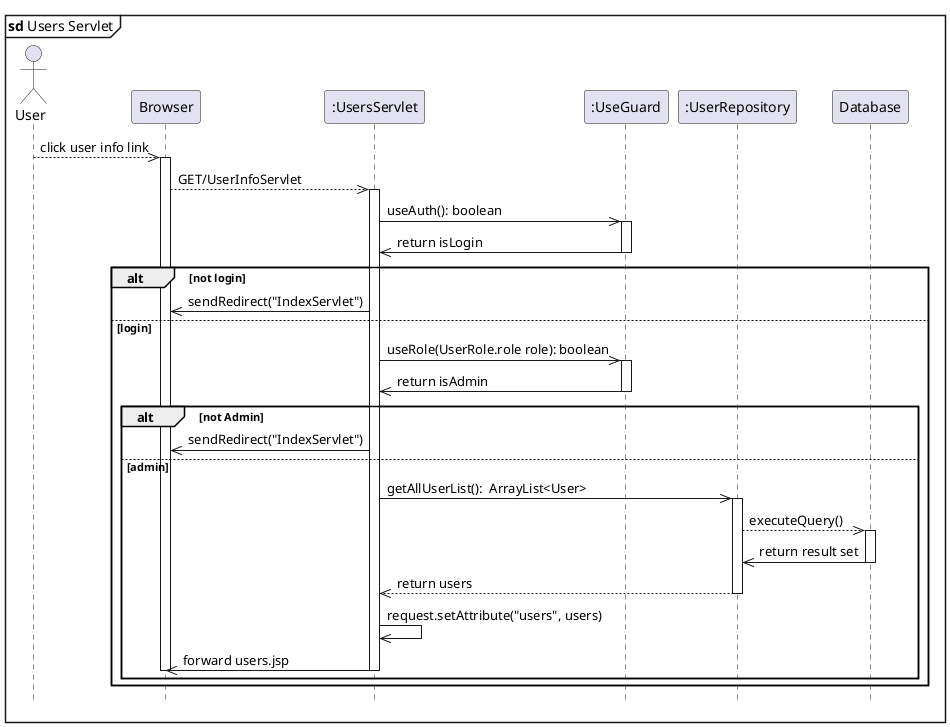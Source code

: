 @startuml users

hide footbox
mainframe <b>sd</b> Users Servlet
actor User
participant "Browser" as Browser
participant ":UsersServlet" as UsersServlet
participant ":UseGuard" as UseGuard
participant ":UserRepository" as UserRepository
participant "Database" as Database

User -->> Browser: click user info link
activate Browser    
    Browser -->> UsersServlet :  GET/UserInfoServlet
    activate UsersServlet
        UsersServlet ->> UseGuard: useAuth(): boolean
        activate UseGuard
            UseGuard ->> UsersServlet: return isLogin    
        deactivate UseGuard
    alt not login    
        UsersServlet ->> Browser: sendRedirect("IndexServlet")
    else login
        UsersServlet ->> UseGuard: useRole(UserRole.role role): boolean
        activate UseGuard
            UseGuard ->> UsersServlet: return isAdmin  
        deactivate UseGuard
        alt not Admin
            UsersServlet ->> Browser: sendRedirect("IndexServlet")
        else admin
            UsersServlet ->> UserRepository: getAllUserList():  ArrayList<User>
            activate UserRepository
                UserRepository -->> Database: executeQuery()
                activate Database
                    Database ->> UserRepository: return result set
                deactivate Database
            UserRepository -->> UsersServlet: return users
        deactivate UserRepository

        UsersServlet ->> UsersServlet: request.setAttribute("users", users)

        UsersServlet ->> Browser: forward users.jsp
    deactivate UsersServlet
deactivate Browser
        end
    end
    deactivate UsersServlet